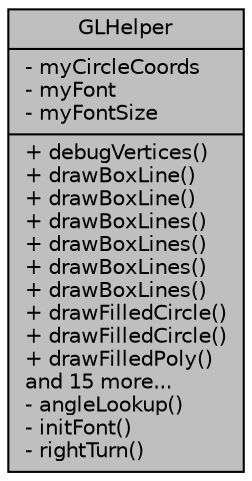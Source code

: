 digraph "GLHelper"
{
  edge [fontname="Helvetica",fontsize="10",labelfontname="Helvetica",labelfontsize="10"];
  node [fontname="Helvetica",fontsize="10",shape=record];
  Node1 [label="{GLHelper\n|- myCircleCoords\l- myFont\l- myFontSize\l|+ debugVertices()\l+ drawBoxLine()\l+ drawBoxLine()\l+ drawBoxLines()\l+ drawBoxLines()\l+ drawBoxLines()\l+ drawBoxLines()\l+ drawFilledCircle()\l+ drawFilledCircle()\l+ drawFilledPoly()\land 15 more...\l- angleLookup()\l- initFont()\l- rightTurn()\l}",height=0.2,width=0.4,color="black", fillcolor="grey75", style="filled", fontcolor="black"];
}
